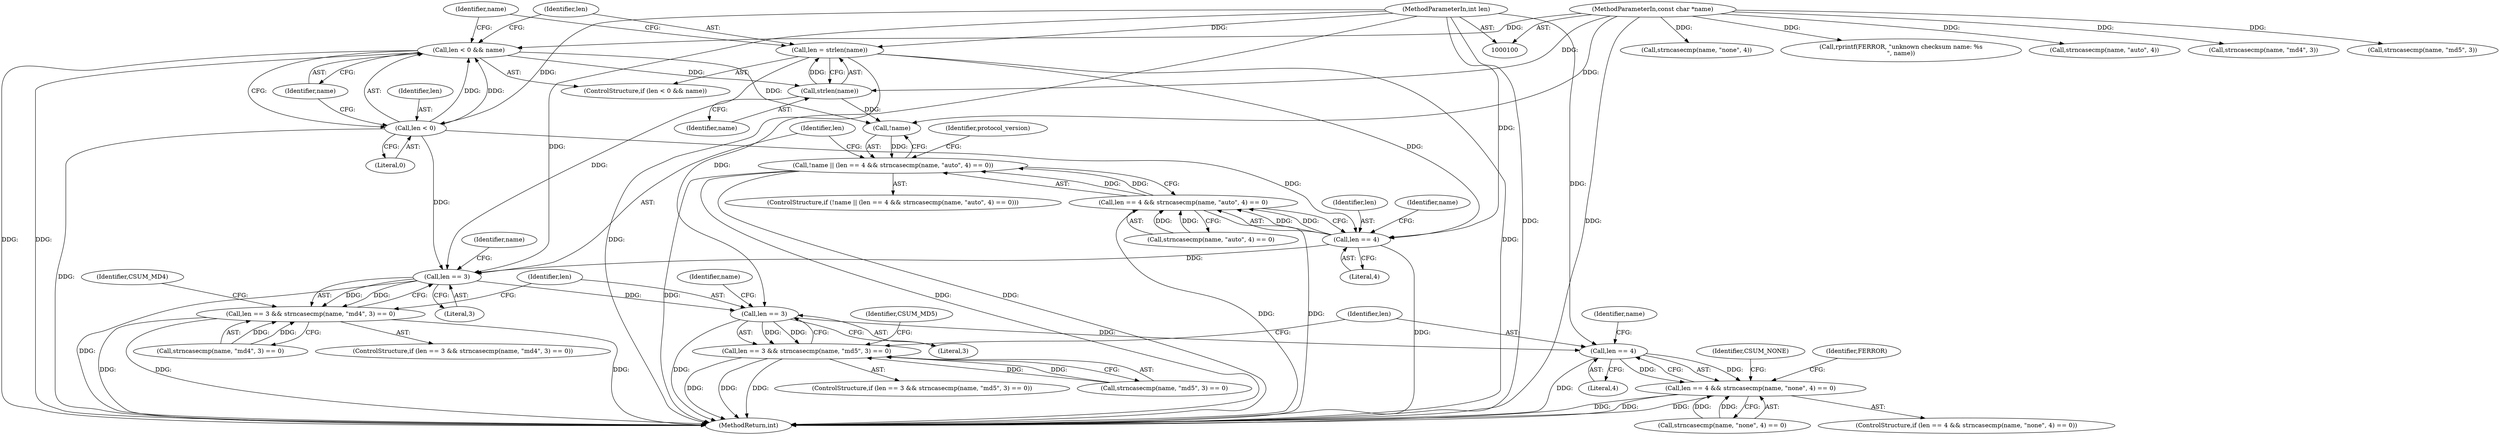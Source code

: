 digraph "0_samba_7b8a4ecd6ff9cdf4e5d3850ebf822f1e989255b3_2@API" {
"1000110" [label="(Call,len = strlen(name))"];
"1000112" [label="(Call,strlen(name))"];
"1000105" [label="(Call,len < 0 && name)"];
"1000106" [label="(Call,len < 0)"];
"1000102" [label="(MethodParameterIn,int len)"];
"1000101" [label="(MethodParameterIn,const char *name)"];
"1000119" [label="(Call,len == 4)"];
"1000118" [label="(Call,len == 4 && strncasecmp(name, \"auto\", 4) == 0)"];
"1000115" [label="(Call,!name || (len == 4 && strncasecmp(name, \"auto\", 4) == 0))"];
"1000151" [label="(Call,len == 3)"];
"1000150" [label="(Call,len == 3 && strncasecmp(name, \"md4\", 3) == 0)"];
"1000164" [label="(Call,len == 3)"];
"1000163" [label="(Call,len == 3 && strncasecmp(name, \"md5\", 3) == 0)"];
"1000177" [label="(Call,len == 4)"];
"1000176" [label="(Call,len == 4 && strncasecmp(name, \"none\", 4) == 0)"];
"1000150" [label="(Call,len == 3 && strncasecmp(name, \"md4\", 3) == 0)"];
"1000120" [label="(Identifier,len)"];
"1000109" [label="(Identifier,name)"];
"1000124" [label="(Identifier,name)"];
"1000149" [label="(ControlStructure,if (len == 3 && strncasecmp(name, \"md4\", 3) == 0))"];
"1000102" [label="(MethodParameterIn,int len)"];
"1000121" [label="(Literal,4)"];
"1000151" [label="(Call,len == 3)"];
"1000176" [label="(Call,len == 4 && strncasecmp(name, \"none\", 4) == 0)"];
"1000162" [label="(ControlStructure,if (len == 3 && strncasecmp(name, \"md5\", 3) == 0))"];
"1000153" [label="(Literal,3)"];
"1000167" [label="(Call,strncasecmp(name, \"md5\", 3) == 0)"];
"1000156" [label="(Identifier,name)"];
"1000165" [label="(Identifier,len)"];
"1000164" [label="(Call,len == 3)"];
"1000122" [label="(Call,strncasecmp(name, \"auto\", 4) == 0)"];
"1000101" [label="(MethodParameterIn,const char *name)"];
"1000152" [label="(Identifier,len)"];
"1000180" [label="(Call,strncasecmp(name, \"none\", 4) == 0)"];
"1000189" [label="(Identifier,FERROR)"];
"1000118" [label="(Call,len == 4 && strncasecmp(name, \"auto\", 4) == 0)"];
"1000177" [label="(Call,len == 4)"];
"1000175" [label="(ControlStructure,if (len == 4 && strncasecmp(name, \"none\", 4) == 0))"];
"1000178" [label="(Identifier,len)"];
"1000119" [label="(Call,len == 4)"];
"1000112" [label="(Call,strlen(name))"];
"1000194" [label="(MethodReturn,int)"];
"1000105" [label="(Call,len < 0 && name)"];
"1000182" [label="(Identifier,name)"];
"1000114" [label="(ControlStructure,if (!name || (len == 4 && strncasecmp(name, \"auto\", 4) == 0)))"];
"1000181" [label="(Call,strncasecmp(name, \"none\", 4))"];
"1000107" [label="(Identifier,len)"];
"1000161" [label="(Identifier,CSUM_MD4)"];
"1000163" [label="(Call,len == 3 && strncasecmp(name, \"md5\", 3) == 0)"];
"1000115" [label="(Call,!name || (len == 4 && strncasecmp(name, \"auto\", 4) == 0))"];
"1000131" [label="(Identifier,protocol_version)"];
"1000166" [label="(Literal,3)"];
"1000104" [label="(ControlStructure,if (len < 0 && name))"];
"1000188" [label="(Call,rprintf(FERROR, \"unknown checksum name: %s\n\", name))"];
"1000187" [label="(Identifier,CSUM_NONE)"];
"1000106" [label="(Call,len < 0)"];
"1000123" [label="(Call,strncasecmp(name, \"auto\", 4))"];
"1000116" [label="(Call,!name)"];
"1000155" [label="(Call,strncasecmp(name, \"md4\", 3))"];
"1000179" [label="(Literal,4)"];
"1000111" [label="(Identifier,len)"];
"1000113" [label="(Identifier,name)"];
"1000169" [label="(Identifier,name)"];
"1000154" [label="(Call,strncasecmp(name, \"md4\", 3) == 0)"];
"1000108" [label="(Literal,0)"];
"1000117" [label="(Identifier,name)"];
"1000168" [label="(Call,strncasecmp(name, \"md5\", 3))"];
"1000174" [label="(Identifier,CSUM_MD5)"];
"1000110" [label="(Call,len = strlen(name))"];
"1000110" -> "1000104"  [label="AST: "];
"1000110" -> "1000112"  [label="CFG: "];
"1000111" -> "1000110"  [label="AST: "];
"1000112" -> "1000110"  [label="AST: "];
"1000117" -> "1000110"  [label="CFG: "];
"1000110" -> "1000194"  [label="DDG: "];
"1000110" -> "1000194"  [label="DDG: "];
"1000112" -> "1000110"  [label="DDG: "];
"1000102" -> "1000110"  [label="DDG: "];
"1000110" -> "1000119"  [label="DDG: "];
"1000110" -> "1000151"  [label="DDG: "];
"1000112" -> "1000113"  [label="CFG: "];
"1000113" -> "1000112"  [label="AST: "];
"1000105" -> "1000112"  [label="DDG: "];
"1000101" -> "1000112"  [label="DDG: "];
"1000112" -> "1000116"  [label="DDG: "];
"1000105" -> "1000104"  [label="AST: "];
"1000105" -> "1000106"  [label="CFG: "];
"1000105" -> "1000109"  [label="CFG: "];
"1000106" -> "1000105"  [label="AST: "];
"1000109" -> "1000105"  [label="AST: "];
"1000111" -> "1000105"  [label="CFG: "];
"1000117" -> "1000105"  [label="CFG: "];
"1000105" -> "1000194"  [label="DDG: "];
"1000105" -> "1000194"  [label="DDG: "];
"1000106" -> "1000105"  [label="DDG: "];
"1000106" -> "1000105"  [label="DDG: "];
"1000101" -> "1000105"  [label="DDG: "];
"1000105" -> "1000116"  [label="DDG: "];
"1000106" -> "1000108"  [label="CFG: "];
"1000107" -> "1000106"  [label="AST: "];
"1000108" -> "1000106"  [label="AST: "];
"1000109" -> "1000106"  [label="CFG: "];
"1000106" -> "1000194"  [label="DDG: "];
"1000102" -> "1000106"  [label="DDG: "];
"1000106" -> "1000119"  [label="DDG: "];
"1000106" -> "1000151"  [label="DDG: "];
"1000102" -> "1000100"  [label="AST: "];
"1000102" -> "1000194"  [label="DDG: "];
"1000102" -> "1000119"  [label="DDG: "];
"1000102" -> "1000151"  [label="DDG: "];
"1000102" -> "1000164"  [label="DDG: "];
"1000102" -> "1000177"  [label="DDG: "];
"1000101" -> "1000100"  [label="AST: "];
"1000101" -> "1000194"  [label="DDG: "];
"1000101" -> "1000116"  [label="DDG: "];
"1000101" -> "1000123"  [label="DDG: "];
"1000101" -> "1000155"  [label="DDG: "];
"1000101" -> "1000168"  [label="DDG: "];
"1000101" -> "1000181"  [label="DDG: "];
"1000101" -> "1000188"  [label="DDG: "];
"1000119" -> "1000118"  [label="AST: "];
"1000119" -> "1000121"  [label="CFG: "];
"1000120" -> "1000119"  [label="AST: "];
"1000121" -> "1000119"  [label="AST: "];
"1000124" -> "1000119"  [label="CFG: "];
"1000118" -> "1000119"  [label="CFG: "];
"1000119" -> "1000194"  [label="DDG: "];
"1000119" -> "1000118"  [label="DDG: "];
"1000119" -> "1000118"  [label="DDG: "];
"1000119" -> "1000151"  [label="DDG: "];
"1000118" -> "1000115"  [label="AST: "];
"1000118" -> "1000122"  [label="CFG: "];
"1000122" -> "1000118"  [label="AST: "];
"1000115" -> "1000118"  [label="CFG: "];
"1000118" -> "1000194"  [label="DDG: "];
"1000118" -> "1000194"  [label="DDG: "];
"1000118" -> "1000115"  [label="DDG: "];
"1000118" -> "1000115"  [label="DDG: "];
"1000122" -> "1000118"  [label="DDG: "];
"1000122" -> "1000118"  [label="DDG: "];
"1000115" -> "1000114"  [label="AST: "];
"1000115" -> "1000116"  [label="CFG: "];
"1000116" -> "1000115"  [label="AST: "];
"1000131" -> "1000115"  [label="CFG: "];
"1000152" -> "1000115"  [label="CFG: "];
"1000115" -> "1000194"  [label="DDG: "];
"1000115" -> "1000194"  [label="DDG: "];
"1000115" -> "1000194"  [label="DDG: "];
"1000116" -> "1000115"  [label="DDG: "];
"1000151" -> "1000150"  [label="AST: "];
"1000151" -> "1000153"  [label="CFG: "];
"1000152" -> "1000151"  [label="AST: "];
"1000153" -> "1000151"  [label="AST: "];
"1000156" -> "1000151"  [label="CFG: "];
"1000150" -> "1000151"  [label="CFG: "];
"1000151" -> "1000194"  [label="DDG: "];
"1000151" -> "1000150"  [label="DDG: "];
"1000151" -> "1000150"  [label="DDG: "];
"1000151" -> "1000164"  [label="DDG: "];
"1000150" -> "1000149"  [label="AST: "];
"1000150" -> "1000154"  [label="CFG: "];
"1000154" -> "1000150"  [label="AST: "];
"1000161" -> "1000150"  [label="CFG: "];
"1000165" -> "1000150"  [label="CFG: "];
"1000150" -> "1000194"  [label="DDG: "];
"1000150" -> "1000194"  [label="DDG: "];
"1000150" -> "1000194"  [label="DDG: "];
"1000154" -> "1000150"  [label="DDG: "];
"1000154" -> "1000150"  [label="DDG: "];
"1000164" -> "1000163"  [label="AST: "];
"1000164" -> "1000166"  [label="CFG: "];
"1000165" -> "1000164"  [label="AST: "];
"1000166" -> "1000164"  [label="AST: "];
"1000169" -> "1000164"  [label="CFG: "];
"1000163" -> "1000164"  [label="CFG: "];
"1000164" -> "1000194"  [label="DDG: "];
"1000164" -> "1000163"  [label="DDG: "];
"1000164" -> "1000163"  [label="DDG: "];
"1000164" -> "1000177"  [label="DDG: "];
"1000163" -> "1000162"  [label="AST: "];
"1000163" -> "1000167"  [label="CFG: "];
"1000167" -> "1000163"  [label="AST: "];
"1000174" -> "1000163"  [label="CFG: "];
"1000178" -> "1000163"  [label="CFG: "];
"1000163" -> "1000194"  [label="DDG: "];
"1000163" -> "1000194"  [label="DDG: "];
"1000163" -> "1000194"  [label="DDG: "];
"1000167" -> "1000163"  [label="DDG: "];
"1000167" -> "1000163"  [label="DDG: "];
"1000177" -> "1000176"  [label="AST: "];
"1000177" -> "1000179"  [label="CFG: "];
"1000178" -> "1000177"  [label="AST: "];
"1000179" -> "1000177"  [label="AST: "];
"1000182" -> "1000177"  [label="CFG: "];
"1000176" -> "1000177"  [label="CFG: "];
"1000177" -> "1000194"  [label="DDG: "];
"1000177" -> "1000176"  [label="DDG: "];
"1000177" -> "1000176"  [label="DDG: "];
"1000176" -> "1000175"  [label="AST: "];
"1000176" -> "1000180"  [label="CFG: "];
"1000180" -> "1000176"  [label="AST: "];
"1000187" -> "1000176"  [label="CFG: "];
"1000189" -> "1000176"  [label="CFG: "];
"1000176" -> "1000194"  [label="DDG: "];
"1000176" -> "1000194"  [label="DDG: "];
"1000176" -> "1000194"  [label="DDG: "];
"1000180" -> "1000176"  [label="DDG: "];
"1000180" -> "1000176"  [label="DDG: "];
}
